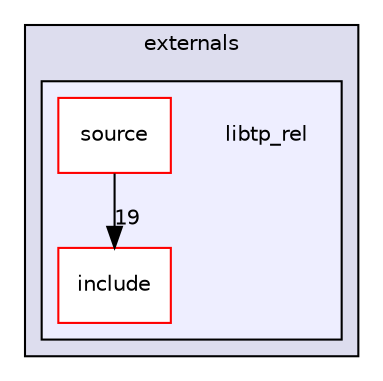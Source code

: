 digraph "externals/libtp_rel" {
  compound=true
  node [ fontsize="10", fontname="Helvetica"];
  edge [ labelfontsize="10", labelfontname="Helvetica"];
  subgraph clusterdir_d2b6318187fb2206cad9b40a4e1245e4 {
    graph [ bgcolor="#ddddee", pencolor="black", label="externals" fontname="Helvetica", fontsize="10", URL="dir_d2b6318187fb2206cad9b40a4e1245e4.html"]
  subgraph clusterdir_e08679e84a9d614a427095282b97aee7 {
    graph [ bgcolor="#eeeeff", pencolor="black", label="" URL="dir_e08679e84a9d614a427095282b97aee7.html"];
    dir_e08679e84a9d614a427095282b97aee7 [shape=plaintext label="libtp_rel"];
  dir_5c412ca36d72f0dbd19d87b31debe58c [shape=box label="include" fillcolor="white" style="filled" color="red" URL="dir_5c412ca36d72f0dbd19d87b31debe58c.html"];
  dir_cb06ac823aef0db82b7e328dbaafe807 [shape=box label="source" fillcolor="white" style="filled" color="red" URL="dir_cb06ac823aef0db82b7e328dbaafe807.html"];
  }
  }
  dir_cb06ac823aef0db82b7e328dbaafe807->dir_5c412ca36d72f0dbd19d87b31debe58c [headlabel="19", labeldistance=1.5 headhref="dir_000008_000002.html"];
}
